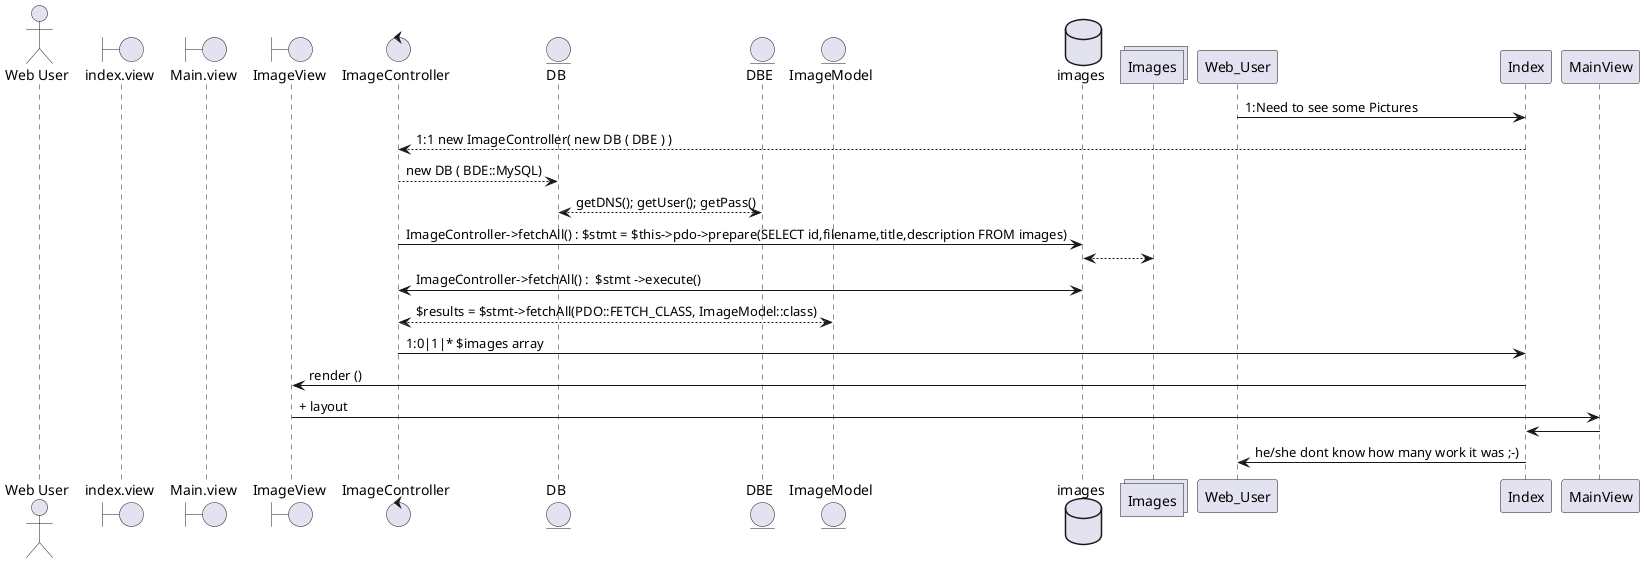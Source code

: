@startuml
actor "Web User"
boundary "index.view"
boundary "Main.view"
boundary "ImageView"
control "ImageController"
entity DB
entity DBE
entity ImageModel
database images
collections Images
Web_User -> Index: 1:Need to see some Pictures

Index -->ImageController: 1:1 new ImageController( new DB ( DBE ) ) 

ImageController --> DB : new DB ( BDE::MySQL)

DBE <--> DB: getDNS(); getUser(); getPass()

ImageController -> images: ImageController->fetchAll() : $stmt = $this->pdo->prepare(SELECT id,filename,title,description FROM images)

images <-->Images:

images <-> ImageController: ImageController->fetchAll() :  $stmt ->execute() 

ImageController <--> ImageModel : $results = $stmt->fetchAll(PDO::FETCH_CLASS, ImageModel::class)

ImageController -> Index : 1:0|1|* $images array

Index -> ImageView: render ()

ImageView -> MainView: + layout

MainView -> Index

Index -> Web_User: he/she dont know how many work it was ;-)
@enduml